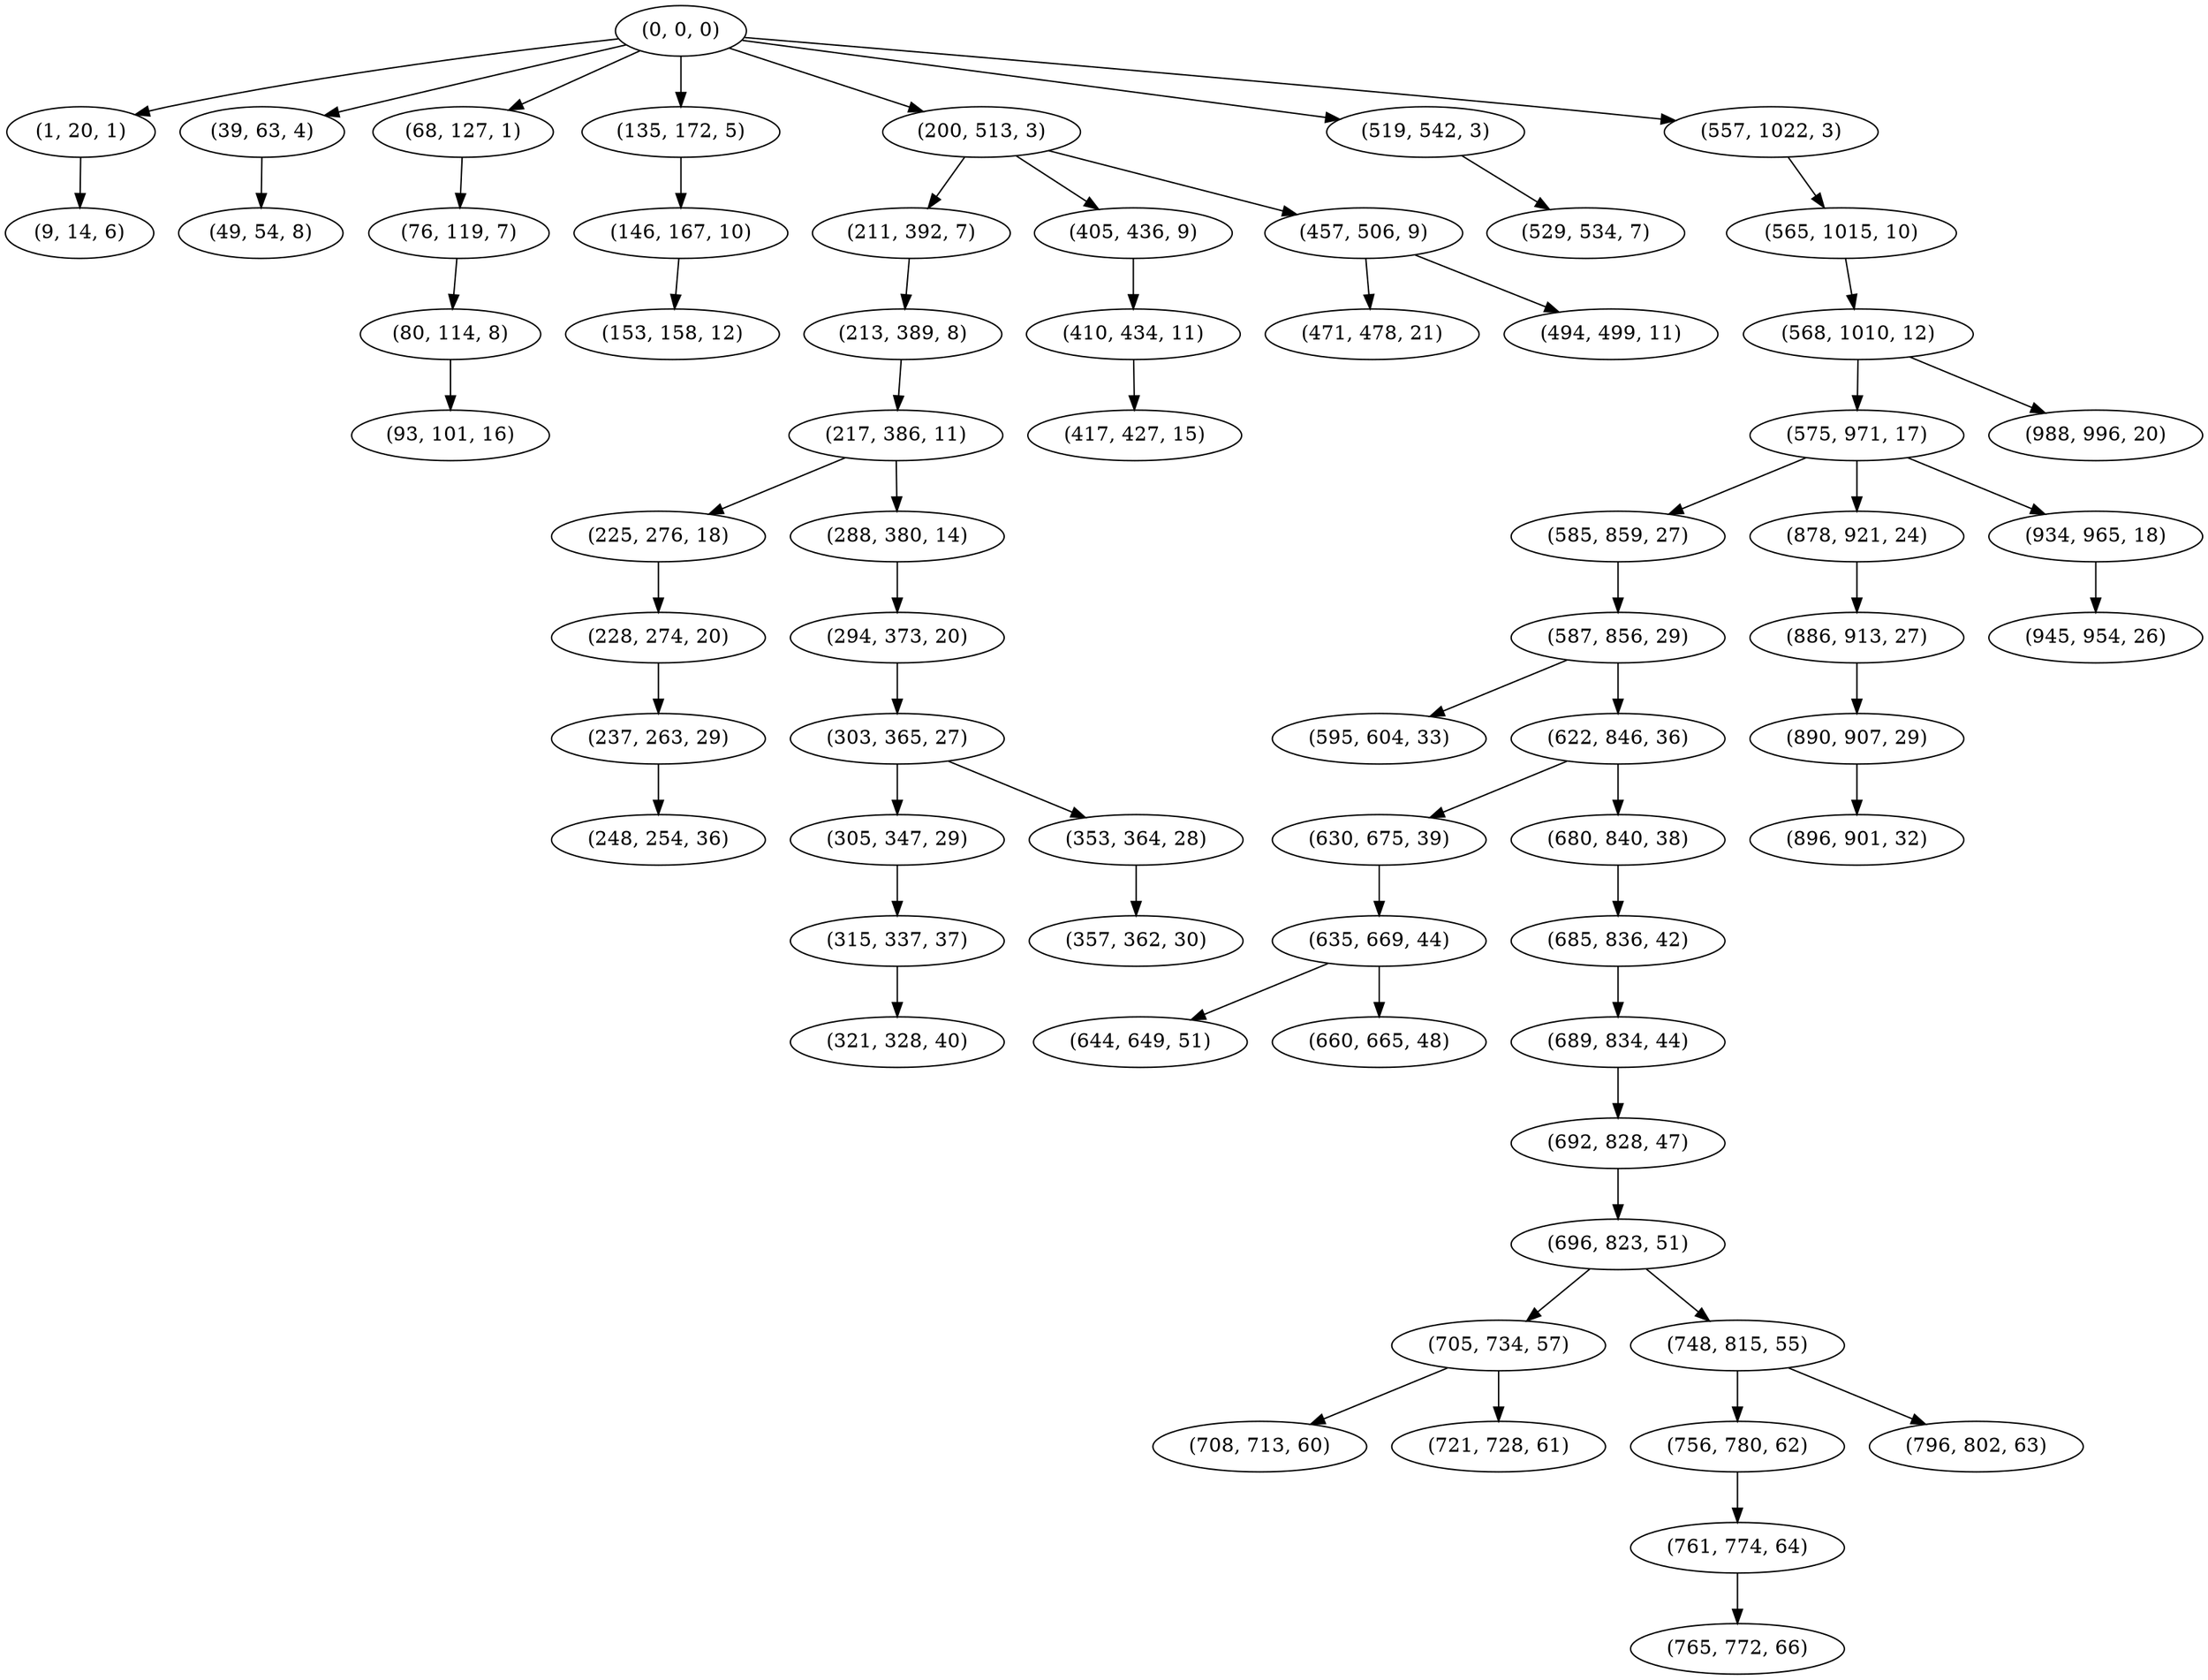 digraph tree {
    "(0, 0, 0)";
    "(1, 20, 1)";
    "(9, 14, 6)";
    "(39, 63, 4)";
    "(49, 54, 8)";
    "(68, 127, 1)";
    "(76, 119, 7)";
    "(80, 114, 8)";
    "(93, 101, 16)";
    "(135, 172, 5)";
    "(146, 167, 10)";
    "(153, 158, 12)";
    "(200, 513, 3)";
    "(211, 392, 7)";
    "(213, 389, 8)";
    "(217, 386, 11)";
    "(225, 276, 18)";
    "(228, 274, 20)";
    "(237, 263, 29)";
    "(248, 254, 36)";
    "(288, 380, 14)";
    "(294, 373, 20)";
    "(303, 365, 27)";
    "(305, 347, 29)";
    "(315, 337, 37)";
    "(321, 328, 40)";
    "(353, 364, 28)";
    "(357, 362, 30)";
    "(405, 436, 9)";
    "(410, 434, 11)";
    "(417, 427, 15)";
    "(457, 506, 9)";
    "(471, 478, 21)";
    "(494, 499, 11)";
    "(519, 542, 3)";
    "(529, 534, 7)";
    "(557, 1022, 3)";
    "(565, 1015, 10)";
    "(568, 1010, 12)";
    "(575, 971, 17)";
    "(585, 859, 27)";
    "(587, 856, 29)";
    "(595, 604, 33)";
    "(622, 846, 36)";
    "(630, 675, 39)";
    "(635, 669, 44)";
    "(644, 649, 51)";
    "(660, 665, 48)";
    "(680, 840, 38)";
    "(685, 836, 42)";
    "(689, 834, 44)";
    "(692, 828, 47)";
    "(696, 823, 51)";
    "(705, 734, 57)";
    "(708, 713, 60)";
    "(721, 728, 61)";
    "(748, 815, 55)";
    "(756, 780, 62)";
    "(761, 774, 64)";
    "(765, 772, 66)";
    "(796, 802, 63)";
    "(878, 921, 24)";
    "(886, 913, 27)";
    "(890, 907, 29)";
    "(896, 901, 32)";
    "(934, 965, 18)";
    "(945, 954, 26)";
    "(988, 996, 20)";
    "(0, 0, 0)" -> "(1, 20, 1)";
    "(0, 0, 0)" -> "(39, 63, 4)";
    "(0, 0, 0)" -> "(68, 127, 1)";
    "(0, 0, 0)" -> "(135, 172, 5)";
    "(0, 0, 0)" -> "(200, 513, 3)";
    "(0, 0, 0)" -> "(519, 542, 3)";
    "(0, 0, 0)" -> "(557, 1022, 3)";
    "(1, 20, 1)" -> "(9, 14, 6)";
    "(39, 63, 4)" -> "(49, 54, 8)";
    "(68, 127, 1)" -> "(76, 119, 7)";
    "(76, 119, 7)" -> "(80, 114, 8)";
    "(80, 114, 8)" -> "(93, 101, 16)";
    "(135, 172, 5)" -> "(146, 167, 10)";
    "(146, 167, 10)" -> "(153, 158, 12)";
    "(200, 513, 3)" -> "(211, 392, 7)";
    "(200, 513, 3)" -> "(405, 436, 9)";
    "(200, 513, 3)" -> "(457, 506, 9)";
    "(211, 392, 7)" -> "(213, 389, 8)";
    "(213, 389, 8)" -> "(217, 386, 11)";
    "(217, 386, 11)" -> "(225, 276, 18)";
    "(217, 386, 11)" -> "(288, 380, 14)";
    "(225, 276, 18)" -> "(228, 274, 20)";
    "(228, 274, 20)" -> "(237, 263, 29)";
    "(237, 263, 29)" -> "(248, 254, 36)";
    "(288, 380, 14)" -> "(294, 373, 20)";
    "(294, 373, 20)" -> "(303, 365, 27)";
    "(303, 365, 27)" -> "(305, 347, 29)";
    "(303, 365, 27)" -> "(353, 364, 28)";
    "(305, 347, 29)" -> "(315, 337, 37)";
    "(315, 337, 37)" -> "(321, 328, 40)";
    "(353, 364, 28)" -> "(357, 362, 30)";
    "(405, 436, 9)" -> "(410, 434, 11)";
    "(410, 434, 11)" -> "(417, 427, 15)";
    "(457, 506, 9)" -> "(471, 478, 21)";
    "(457, 506, 9)" -> "(494, 499, 11)";
    "(519, 542, 3)" -> "(529, 534, 7)";
    "(557, 1022, 3)" -> "(565, 1015, 10)";
    "(565, 1015, 10)" -> "(568, 1010, 12)";
    "(568, 1010, 12)" -> "(575, 971, 17)";
    "(568, 1010, 12)" -> "(988, 996, 20)";
    "(575, 971, 17)" -> "(585, 859, 27)";
    "(575, 971, 17)" -> "(878, 921, 24)";
    "(575, 971, 17)" -> "(934, 965, 18)";
    "(585, 859, 27)" -> "(587, 856, 29)";
    "(587, 856, 29)" -> "(595, 604, 33)";
    "(587, 856, 29)" -> "(622, 846, 36)";
    "(622, 846, 36)" -> "(630, 675, 39)";
    "(622, 846, 36)" -> "(680, 840, 38)";
    "(630, 675, 39)" -> "(635, 669, 44)";
    "(635, 669, 44)" -> "(644, 649, 51)";
    "(635, 669, 44)" -> "(660, 665, 48)";
    "(680, 840, 38)" -> "(685, 836, 42)";
    "(685, 836, 42)" -> "(689, 834, 44)";
    "(689, 834, 44)" -> "(692, 828, 47)";
    "(692, 828, 47)" -> "(696, 823, 51)";
    "(696, 823, 51)" -> "(705, 734, 57)";
    "(696, 823, 51)" -> "(748, 815, 55)";
    "(705, 734, 57)" -> "(708, 713, 60)";
    "(705, 734, 57)" -> "(721, 728, 61)";
    "(748, 815, 55)" -> "(756, 780, 62)";
    "(748, 815, 55)" -> "(796, 802, 63)";
    "(756, 780, 62)" -> "(761, 774, 64)";
    "(761, 774, 64)" -> "(765, 772, 66)";
    "(878, 921, 24)" -> "(886, 913, 27)";
    "(886, 913, 27)" -> "(890, 907, 29)";
    "(890, 907, 29)" -> "(896, 901, 32)";
    "(934, 965, 18)" -> "(945, 954, 26)";
}

